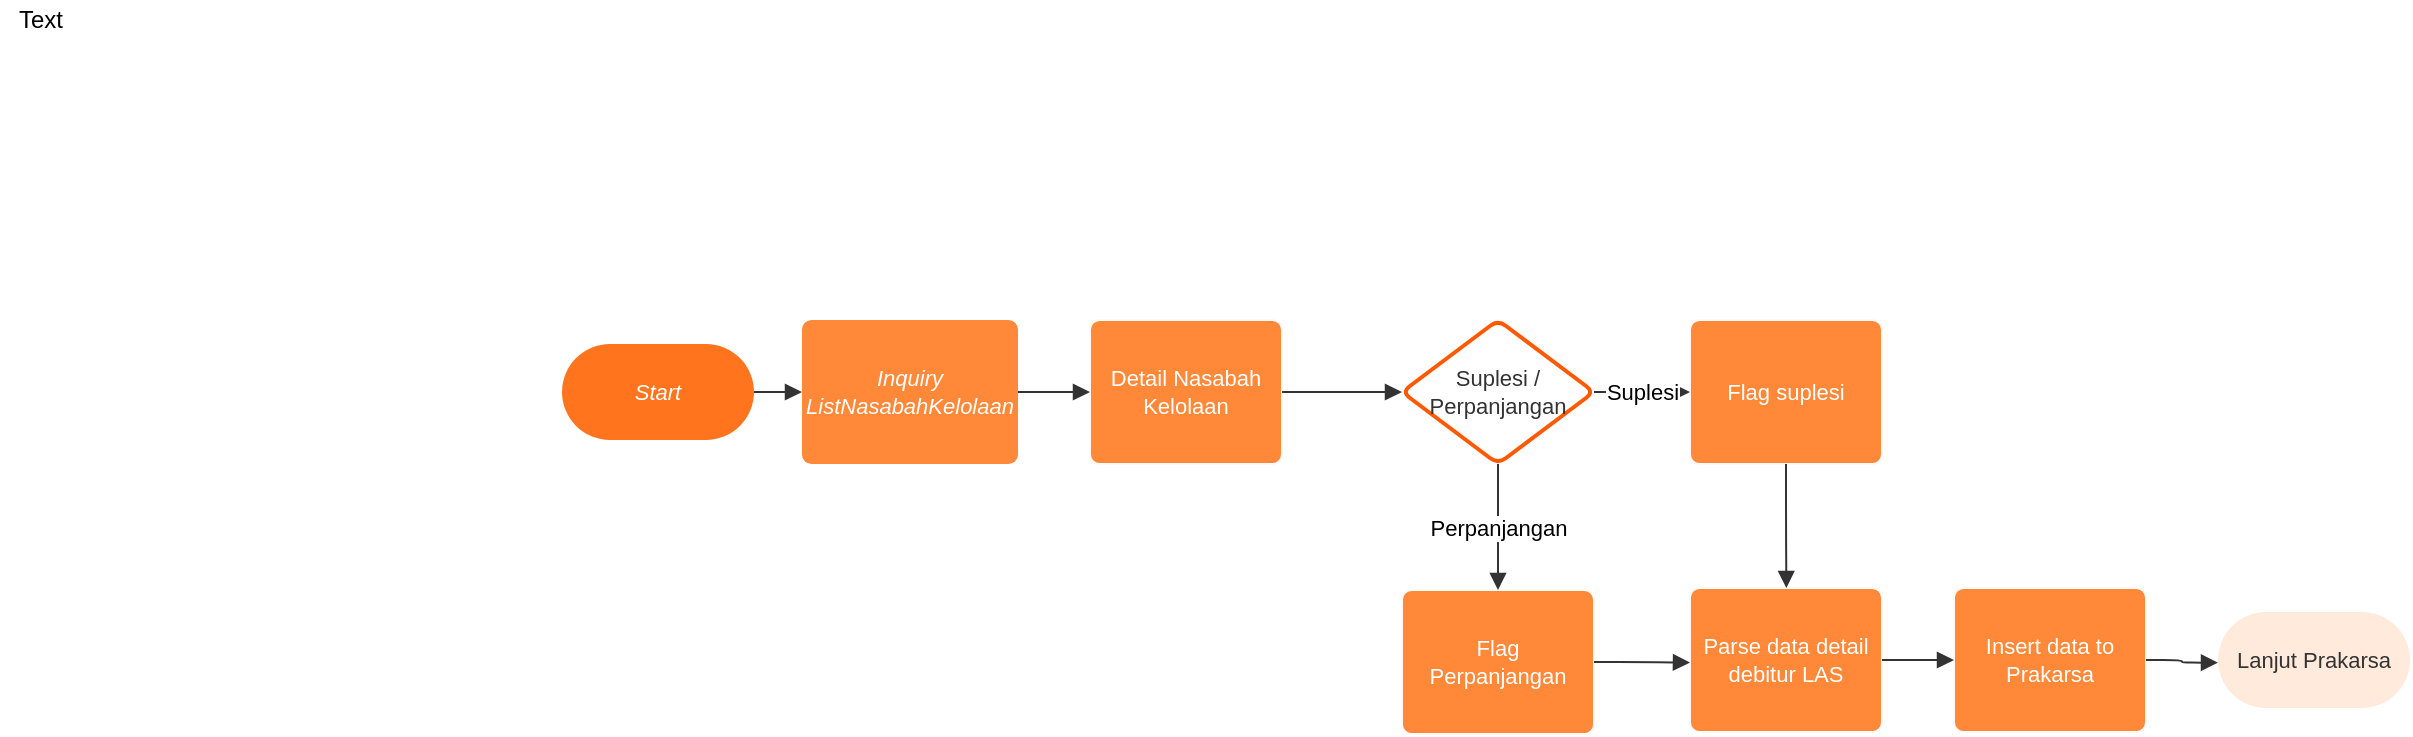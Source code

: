 <mxfile version="12.9.9" type="github" pages="3">
  <diagram id="C5RBs43oDa-KdzZeNtuy" name="list nasabah suplesi">
    <mxGraphModel dx="2520" dy="1634" grid="1" gridSize="10" guides="1" tooltips="1" connect="1" arrows="1" fold="1" page="1" pageScale="1" pageWidth="1169" pageHeight="827" math="0" shadow="0">
      <root>
        <mxCell id="WIyWlLk6GJQsqaUBKTNV-0" />
        <mxCell id="WIyWlLk6GJQsqaUBKTNV-1" parent="WIyWlLk6GJQsqaUBKTNV-0" />
        <UserObject label="Start" lucidchartObjectId="-.MDxyrSrIoQ" id="Kml6BJzpLEFcypzUddaI-0">
          <mxCell style="html=1;whiteSpace=wrap;rounded=1;arcSize=50;fontSize=11;fontColor=#ffffff;fontStyle=2;spacing=3;strokeOpacity=0;fillOpacity=100;fillColor=#ff741d;" vertex="1" parent="WIyWlLk6GJQsqaUBKTNV-1">
            <mxGeometry x="120" y="142" width="96" height="48" as="geometry" />
          </mxCell>
        </UserObject>
        <UserObject label="Suplesi / Perpanjangan" lucidchartObjectId="o~MD0qd-ruwW" id="Kml6BJzpLEFcypzUddaI-1">
          <mxCell style="html=1;whiteSpace=wrap;rhombus;fontSize=11;fontColor=#333333;spacing=3;strokeColor=#fe5900;strokeOpacity=100;rounded=1;absoluteArcSize=1;arcSize=9.6;strokeWidth=2;" vertex="1" parent="WIyWlLk6GJQsqaUBKTNV-1">
            <mxGeometry x="540" y="130" width="96" height="72" as="geometry" />
          </mxCell>
        </UserObject>
        <UserObject label="Inquiry ListNasabahKelolaan" lucidchartObjectId="728Y107ycvK." id="Kml6BJzpLEFcypzUddaI-2">
          <mxCell style="html=1;whiteSpace=wrap;;fontSize=11;fontColor=#ffffff;fontStyle=2;spacing=3;strokeOpacity=0;fillOpacity=100;rounded=1;absoluteArcSize=1;arcSize=9.6;fillColor=#ff8839;" vertex="1" parent="WIyWlLk6GJQsqaUBKTNV-1">
            <mxGeometry x="240" y="130" width="108" height="72" as="geometry" />
          </mxCell>
        </UserObject>
        <UserObject label="" lucidchartObjectId="waNDZNUiQg9J" id="Kml6BJzpLEFcypzUddaI-3">
          <mxCell style="html=1;jettySize=18;fontSize=11;strokeColor=#333333;strokeOpacity=100;rounded=1;arcSize=24;edgeStyle=orthogonalEdgeStyle;startArrow=none;;endArrow=block;endFill=1;;exitX=1;exitY=0.5;exitPerimeter=1;entryX=0;entryY=0.5;entryPerimeter=1;" edge="1" parent="WIyWlLk6GJQsqaUBKTNV-1" source="Kml6BJzpLEFcypzUddaI-0" target="Kml6BJzpLEFcypzUddaI-2">
            <mxGeometry width="100" height="100" relative="1" as="geometry" />
          </mxCell>
        </UserObject>
        <UserObject label="Lanjut Prakarsa" lucidchartObjectId="9.NDbgqxo-Ln" id="Kml6BJzpLEFcypzUddaI-4">
          <mxCell style="html=1;whiteSpace=wrap;rounded=1;arcSize=50;fontSize=11;fontColor=#333333;spacing=3;strokeOpacity=0;fillOpacity=100;fillColor=#ffeadb;" vertex="1" parent="WIyWlLk6GJQsqaUBKTNV-1">
            <mxGeometry x="948" y="276" width="96" height="48" as="geometry" />
          </mxCell>
        </UserObject>
        <UserObject label="Detail Nasabah Kelolaan" lucidchartObjectId="I5BNjjAB4rL9" id="Kml6BJzpLEFcypzUddaI-5">
          <mxCell style="html=1;whiteSpace=wrap;;fontSize=11;fontColor=#ffffff;align=center;spacing=3;strokeColor=#fafafa;strokeOpacity=100;fillOpacity=100;rounded=1;absoluteArcSize=1;arcSize=9.6;fillColor=#ff8839;" vertex="1" parent="WIyWlLk6GJQsqaUBKTNV-1">
            <mxGeometry x="384" y="130" width="96" height="72" as="geometry" />
          </mxCell>
        </UserObject>
        <UserObject label="" lucidchartObjectId="K6BNJFh3Sx9l" id="Kml6BJzpLEFcypzUddaI-6">
          <mxCell style="html=1;jettySize=18;fontSize=11;strokeColor=#333333;strokeOpacity=100;rounded=1;arcSize=24;edgeStyle=orthogonalEdgeStyle;startArrow=none;;endArrow=block;endFill=1;;exitX=1;exitY=0.5;exitPerimeter=1;entryX=-0.003;entryY=0.5;entryPerimeter=1;" edge="1" parent="WIyWlLk6GJQsqaUBKTNV-1" source="Kml6BJzpLEFcypzUddaI-2" target="Kml6BJzpLEFcypzUddaI-5">
            <mxGeometry width="100" height="100" relative="1" as="geometry" />
          </mxCell>
        </UserObject>
        <UserObject label="" lucidchartObjectId="d9BN8xjeLkoX" id="Kml6BJzpLEFcypzUddaI-7">
          <mxCell style="html=1;jettySize=18;fontSize=11;strokeColor=#333333;strokeOpacity=100;rounded=1;arcSize=24;edgeStyle=orthogonalEdgeStyle;startArrow=none;;endArrow=block;endFill=1;;exitX=1.003;exitY=0.5;exitPerimeter=1;entryX=0.012;entryY=0.5;entryPerimeter=1;" edge="1" parent="WIyWlLk6GJQsqaUBKTNV-1" source="Kml6BJzpLEFcypzUddaI-5" target="Kml6BJzpLEFcypzUddaI-1">
            <mxGeometry width="100" height="100" relative="1" as="geometry" />
          </mxCell>
        </UserObject>
        <UserObject label="Flag suplesi" lucidchartObjectId="n~BNZQEzu.df" id="Kml6BJzpLEFcypzUddaI-8">
          <mxCell style="html=1;whiteSpace=wrap;;fontSize=11;fontColor=#ffffff;align=center;spacing=3;strokeColor=#fafafa;strokeOpacity=100;fillOpacity=100;rounded=1;absoluteArcSize=1;arcSize=9.6;fillColor=#ff8839;" vertex="1" parent="WIyWlLk6GJQsqaUBKTNV-1">
            <mxGeometry x="684" y="130" width="96" height="72" as="geometry" />
          </mxCell>
        </UserObject>
        <UserObject label="Flag Perpanjangan" lucidchartObjectId="A~BNva0-Nekf" id="Kml6BJzpLEFcypzUddaI-9">
          <mxCell style="html=1;whiteSpace=wrap;;fontSize=11;fontColor=#ffffff;align=center;spacing=3;strokeColor=#fafafa;strokeOpacity=100;fillOpacity=100;rounded=1;absoluteArcSize=1;arcSize=9.6;fillColor=#ff8839;" vertex="1" parent="WIyWlLk6GJQsqaUBKTNV-1">
            <mxGeometry x="540" y="265" width="96" height="72" as="geometry" />
          </mxCell>
        </UserObject>
        <UserObject label="" lucidchartObjectId="J~BNWQ5iYY4d" id="Kml6BJzpLEFcypzUddaI-10">
          <mxCell style="html=1;jettySize=18;fontSize=11;fontColor=#333333;align=center;strokeColor=#333333;strokeOpacity=100;rounded=1;arcSize=24;edgeStyle=orthogonalEdgeStyle;startArrow=none;;endArrow=block;endFill=1;;exitX=0.5;exitY=0.992;exitPerimeter=1;entryX=0.5;entryY=-0.004;entryPerimeter=1;" edge="1" parent="WIyWlLk6GJQsqaUBKTNV-1" source="Kml6BJzpLEFcypzUddaI-1" target="Kml6BJzpLEFcypzUddaI-9">
            <mxGeometry width="100" height="100" relative="1" as="geometry" />
          </mxCell>
        </UserObject>
        <mxCell id="Kml6BJzpLEFcypzUddaI-11" value="Perpanjangan" style="text;html=1;resizable=0;labelBackgroundColor=#ffffff;align=center;verticalAlign=middle;;fontSize=11;" vertex="1" parent="Kml6BJzpLEFcypzUddaI-10">
          <mxGeometry relative="1" as="geometry" />
        </mxCell>
        <UserObject label="" lucidchartObjectId="X~BNvHaU~J4i" id="Kml6BJzpLEFcypzUddaI-12">
          <mxCell style="html=1;jettySize=18;fontSize=11;fontColor=#333333;align=center;strokeColor=#333333;strokeOpacity=100;rounded=1;arcSize=24;edgeStyle=orthogonalEdgeStyle;startArrow=none;;endArrow=block;endFill=1;;exitX=0.988;exitY=0.5;exitPerimeter=1;entryX=-0.003;entryY=0.5;entryPerimeter=1;" edge="1" parent="WIyWlLk6GJQsqaUBKTNV-1" source="Kml6BJzpLEFcypzUddaI-1" target="Kml6BJzpLEFcypzUddaI-8">
            <mxGeometry width="100" height="100" relative="1" as="geometry" />
          </mxCell>
        </UserObject>
        <mxCell id="Kml6BJzpLEFcypzUddaI-13" value="Suplesi" style="text;html=1;resizable=0;labelBackgroundColor=#ffffff;align=center;verticalAlign=middle;;fontSize=11;" vertex="1" parent="Kml6BJzpLEFcypzUddaI-12">
          <mxGeometry relative="1" as="geometry" />
        </mxCell>
        <UserObject label="Insert data to Prakarsa" lucidchartObjectId="paCNfsfPXfbk" id="Kml6BJzpLEFcypzUddaI-14">
          <mxCell style="html=1;whiteSpace=wrap;;fontSize=11;fontColor=#ffffff;align=center;spacing=3;strokeColor=#fafafa;strokeOpacity=100;fillOpacity=100;rounded=1;absoluteArcSize=1;arcSize=9.6;fillColor=#ff8839;" vertex="1" parent="WIyWlLk6GJQsqaUBKTNV-1">
            <mxGeometry x="816" y="264" width="96" height="72" as="geometry" />
          </mxCell>
        </UserObject>
        <UserObject label="" lucidchartObjectId="VaCNm5KsA2sw" id="Kml6BJzpLEFcypzUddaI-15">
          <mxCell style="html=1;jettySize=18;fontSize=11;strokeColor=#333333;strokeOpacity=100;rounded=1;arcSize=24;edgeStyle=orthogonalEdgeStyle;startArrow=none;;endArrow=block;endFill=1;;exitX=1.003;exitY=0.5;exitPerimeter=1;entryX=0.0;entryY=0.528;entryPerimeter=1;" edge="1" parent="WIyWlLk6GJQsqaUBKTNV-1" source="Kml6BJzpLEFcypzUddaI-14" target="Kml6BJzpLEFcypzUddaI-4">
            <mxGeometry width="100" height="100" relative="1" as="geometry" />
          </mxCell>
        </UserObject>
        <UserObject label="Parse data detail debitur LAS" lucidchartObjectId="biCNBoxx4ieV" id="Kml6BJzpLEFcypzUddaI-16">
          <mxCell style="html=1;whiteSpace=wrap;;fontSize=11;fontColor=#ffffff;align=center;spacing=3;strokeColor=#fafafa;strokeOpacity=100;fillOpacity=100;rounded=1;absoluteArcSize=1;arcSize=9.6;fillColor=#ff8839;" vertex="1" parent="WIyWlLk6GJQsqaUBKTNV-1">
            <mxGeometry x="684" y="264" width="96" height="72" as="geometry" />
          </mxCell>
        </UserObject>
        <UserObject label="" lucidchartObjectId="WiCNI2UP_LwO" id="Kml6BJzpLEFcypzUddaI-17">
          <mxCell style="html=1;jettySize=18;fontSize=11;strokeColor=#333333;strokeOpacity=100;rounded=1;arcSize=24;edgeStyle=orthogonalEdgeStyle;startArrow=none;;endArrow=block;endFill=1;;exitX=0.5;exitY=1.004;exitPerimeter=1;entryX=0.502;entryY=-0.004;entryPerimeter=1;" edge="1" parent="WIyWlLk6GJQsqaUBKTNV-1" source="Kml6BJzpLEFcypzUddaI-8" target="Kml6BJzpLEFcypzUddaI-16">
            <mxGeometry width="100" height="100" relative="1" as="geometry" />
          </mxCell>
        </UserObject>
        <UserObject label="" lucidchartObjectId="YiCN16gr.gbP" id="Kml6BJzpLEFcypzUddaI-18">
          <mxCell style="html=1;jettySize=18;fontSize=11;strokeColor=#333333;strokeOpacity=100;rounded=1;arcSize=24;edgeStyle=orthogonalEdgeStyle;startArrow=none;;endArrow=block;endFill=1;;exitX=1.003;exitY=0.5;exitPerimeter=1;entryX=-0.003;entryY=0.518;entryPerimeter=1;" edge="1" parent="WIyWlLk6GJQsqaUBKTNV-1" source="Kml6BJzpLEFcypzUddaI-9" target="Kml6BJzpLEFcypzUddaI-16">
            <mxGeometry width="100" height="100" relative="1" as="geometry" />
          </mxCell>
        </UserObject>
        <UserObject label="" lucidchartObjectId="8iCN7F8F_lBa" id="Kml6BJzpLEFcypzUddaI-19">
          <mxCell style="html=1;jettySize=18;fontSize=11;strokeColor=#333333;strokeOpacity=100;rounded=1;arcSize=24;edgeStyle=orthogonalEdgeStyle;startArrow=none;;endArrow=block;endFill=1;;exitX=1.003;exitY=0.5;exitPerimeter=1;entryX=-0.003;entryY=0.5;entryPerimeter=1;" edge="1" parent="WIyWlLk6GJQsqaUBKTNV-1" source="Kml6BJzpLEFcypzUddaI-16" target="Kml6BJzpLEFcypzUddaI-14">
            <mxGeometry width="100" height="100" relative="1" as="geometry" />
          </mxCell>
        </UserObject>
        <mxCell id="9hwOHc3dlDC4_Jf95FW--0" value="Text" style="text;html=1;align=center;verticalAlign=middle;resizable=0;points=[];autosize=1;" vertex="1" parent="WIyWlLk6GJQsqaUBKTNV-1">
          <mxGeometry x="-161" y="-30" width="40" height="20" as="geometry" />
        </mxCell>
      </root>
    </mxGraphModel>
  </diagram>
  <diagram id="WgGq3BwLW-3Ml6h1BtYI" name="prakarsa nasabah kelolaan">
    <mxGraphModel dx="1351" dy="807" grid="1" gridSize="10" guides="1" tooltips="1" connect="1" arrows="1" fold="1" page="1" pageScale="1" pageWidth="1169" pageHeight="827" math="0" shadow="0">
      <root>
        <mxCell id="ULYWcqEmVWcALheb5lCE-0" />
        <mxCell id="ULYWcqEmVWcALheb5lCE-1" parent="ULYWcqEmVWcALheb5lCE-0" />
        <UserObject label="Start" lucidchartObjectId="-.MDxyrSrIoQ" id="DaG00fwrGT8ks-PlAsXR-0">
          <mxCell style="html=1;whiteSpace=wrap;rounded=1;arcSize=50;fontSize=11;fontColor=#ffffff;fontStyle=2;spacing=3;strokeOpacity=0;fillOpacity=100;fillColor=#ff741d;" vertex="1" parent="ULYWcqEmVWcALheb5lCE-1">
            <mxGeometry x="129" y="112" width="96" height="48" as="geometry" />
          </mxCell>
        </UserObject>
        <UserObject label="Inquiry  ListPrakarsa" lucidchartObjectId="728Y107ycvK." id="DaG00fwrGT8ks-PlAsXR-1">
          <mxCell style="html=1;whiteSpace=wrap;;fontSize=11;fontColor=#ffffff;fontStyle=2;spacing=3;strokeOpacity=0;fillOpacity=100;rounded=1;absoluteArcSize=1;arcSize=9.6;fillColor=#ff8839;" vertex="1" parent="ULYWcqEmVWcALheb5lCE-1">
            <mxGeometry x="249" y="100" width="108" height="72" as="geometry" />
          </mxCell>
        </UserObject>
        <UserObject label="" lucidchartObjectId="waNDZNUiQg9J" id="DaG00fwrGT8ks-PlAsXR-2">
          <mxCell style="html=1;jettySize=18;fontSize=11;strokeColor=#333333;strokeOpacity=100;rounded=1;arcSize=24;edgeStyle=orthogonalEdgeStyle;startArrow=none;;endArrow=block;endFill=1;;exitX=1;exitY=0.5;exitPerimeter=1;entryX=0;entryY=0.5;entryPerimeter=1;" edge="1" parent="ULYWcqEmVWcALheb5lCE-1" source="DaG00fwrGT8ks-PlAsXR-0" target="DaG00fwrGT8ks-PlAsXR-1">
            <mxGeometry width="100" height="100" relative="1" as="geometry" />
          </mxCell>
        </UserObject>
        <UserObject label="Lanjut web" lucidchartObjectId="9.NDbgqxo-Ln" id="DaG00fwrGT8ks-PlAsXR-3">
          <mxCell style="html=1;whiteSpace=wrap;rounded=1;arcSize=50;fontSize=11;fontColor=#333333;spacing=3;strokeOpacity=0;fillOpacity=100;fillColor=#ffeadb;" vertex="1" parent="ULYWcqEmVWcALheb5lCE-1">
            <mxGeometry x="945" y="352" width="96" height="48" as="geometry" />
          </mxCell>
        </UserObject>
        <UserObject label="Survey Data Pribadi" lucidchartObjectId="I5BNjjAB4rL9" id="DaG00fwrGT8ks-PlAsXR-4">
          <mxCell style="html=1;whiteSpace=wrap;;fontSize=11;fontColor=#ffffff;align=center;spacing=3;strokeColor=#fafafa;strokeOpacity=100;fillOpacity=100;rounded=1;absoluteArcSize=1;arcSize=9.6;fillColor=#ff8839;" vertex="1" parent="ULYWcqEmVWcALheb5lCE-1">
            <mxGeometry x="489" y="112" width="192" height="47" as="geometry" />
          </mxCell>
        </UserObject>
        <UserObject label="" lucidchartObjectId="K6BNJFh3Sx9l" id="DaG00fwrGT8ks-PlAsXR-5">
          <mxCell style="html=1;jettySize=18;fontSize=11;strokeColor=#333333;strokeOpacity=100;rounded=1;arcSize=24;edgeStyle=orthogonalEdgeStyle;startArrow=none;;endArrow=block;endFill=1;;exitX=1;exitY=0.5;exitPerimeter=1;entryX=-0.002;entryY=0.5;entryPerimeter=1;" edge="1" parent="ULYWcqEmVWcALheb5lCE-1" source="DaG00fwrGT8ks-PlAsXR-1" target="DaG00fwrGT8ks-PlAsXR-4">
            <mxGeometry width="100" height="100" relative="1" as="geometry" />
          </mxCell>
        </UserObject>
        <UserObject label="Data Penjamin &amp; Pengurus" lucidchartObjectId="EkCNBuEftQw." id="DaG00fwrGT8ks-PlAsXR-6">
          <mxCell style="html=1;whiteSpace=wrap;;fontSize=11;fontColor=#ffffff;align=center;spacing=3;strokeColor=#fafafa;strokeOpacity=100;fillOpacity=100;rounded=1;absoluteArcSize=1;arcSize=9.6;fillColor=#ff8839;" vertex="1" parent="ULYWcqEmVWcALheb5lCE-1">
            <mxGeometry x="490" y="202" width="192" height="47" as="geometry" />
          </mxCell>
        </UserObject>
        <UserObject label="Prescreening" lucidchartObjectId="ZkCNDBhRN5lV" id="DaG00fwrGT8ks-PlAsXR-7">
          <mxCell style="html=1;whiteSpace=wrap;;fontSize=11;fontColor=#ffffff;align=center;spacing=3;strokeColor=#fafafa;strokeOpacity=100;fillOpacity=100;rounded=1;absoluteArcSize=1;arcSize=9.6;fillColor=#ff8839;" vertex="1" parent="ULYWcqEmVWcALheb5lCE-1">
            <mxGeometry x="492" y="316" width="192" height="47" as="geometry" />
          </mxCell>
        </UserObject>
        <UserObject label="Survey Agunan" lucidchartObjectId="~kCNF5dGwVFX" id="DaG00fwrGT8ks-PlAsXR-8">
          <mxCell style="html=1;whiteSpace=wrap;;fontSize=11;fontColor=#ffffff;align=center;spacing=3;strokeColor=#fafafa;strokeOpacity=100;fillOpacity=100;rounded=1;absoluteArcSize=1;arcSize=9.6;fillColor=#ff8839;" vertex="1" parent="ULYWcqEmVWcALheb5lCE-1">
            <mxGeometry x="490" y="574" width="192" height="43" as="geometry" />
          </mxCell>
        </UserObject>
        <UserObject label="Dokumentasi Kredit" lucidchartObjectId="nlCN4nimVxiu" id="DaG00fwrGT8ks-PlAsXR-9">
          <mxCell style="html=1;whiteSpace=wrap;;fontSize=11;fontColor=#ffffff;align=center;spacing=3;strokeColor=#fafafa;strokeOpacity=100;fillOpacity=100;rounded=1;absoluteArcSize=1;arcSize=9.6;fillColor=#ff8839;" vertex="1" parent="ULYWcqEmVWcALheb5lCE-1">
            <mxGeometry x="490" y="496" width="192" height="43" as="geometry" />
          </mxCell>
        </UserObject>
        <UserObject label="Send to Host" lucidchartObjectId="WmCNKNhjk3SY" id="DaG00fwrGT8ks-PlAsXR-10">
          <mxCell style="html=1;whiteSpace=wrap;;fontSize=11;fontColor=#ffffff;fontStyle=2;spacing=3;strokeOpacity=0;fillOpacity=100;rounded=1;absoluteArcSize=1;arcSize=9.6;fillColor=#ff8839;" vertex="1" parent="ULYWcqEmVWcALheb5lCE-1">
            <mxGeometry x="729" y="112" width="108" height="48" as="geometry" />
          </mxCell>
        </UserObject>
        <UserObject label="Send to Host" lucidchartObjectId="dnCN~_GQ0lSB" id="DaG00fwrGT8ks-PlAsXR-11">
          <mxCell style="html=1;whiteSpace=wrap;;fontSize=11;fontColor=#ffffff;fontStyle=2;spacing=3;strokeOpacity=0;fillOpacity=100;rounded=1;absoluteArcSize=1;arcSize=9.6;fillColor=#ff8839;" vertex="1" parent="ULYWcqEmVWcALheb5lCE-1">
            <mxGeometry x="731" y="205" width="108" height="42" as="geometry" />
          </mxCell>
        </UserObject>
        <UserObject label="Send to Host" lucidchartObjectId="znCNk9dMD3X2" id="DaG00fwrGT8ks-PlAsXR-12">
          <mxCell style="html=1;whiteSpace=wrap;;fontSize=11;fontColor=#ffffff;fontStyle=2;spacing=3;strokeOpacity=0;fillOpacity=100;rounded=1;absoluteArcSize=1;arcSize=9.6;fillColor=#ff8839;" vertex="1" parent="ULYWcqEmVWcALheb5lCE-1">
            <mxGeometry x="730" y="436" width="108" height="42" as="geometry" />
          </mxCell>
        </UserObject>
        <UserObject label="Send to Host" lucidchartObjectId="GnCNm_JdYGhg" id="DaG00fwrGT8ks-PlAsXR-13">
          <mxCell style="html=1;whiteSpace=wrap;;fontSize=11;fontColor=#ffffff;fontStyle=2;spacing=3;strokeOpacity=0;fillOpacity=100;rounded=1;absoluteArcSize=1;arcSize=9.6;fillColor=#ff8839;" vertex="1" parent="ULYWcqEmVWcALheb5lCE-1">
            <mxGeometry x="729" y="496" width="108" height="41" as="geometry" />
          </mxCell>
        </UserObject>
        <UserObject label="Send to Host" lucidchartObjectId="ZnCNjb3Xvpdv" id="DaG00fwrGT8ks-PlAsXR-14">
          <mxCell style="html=1;whiteSpace=wrap;;fontSize=11;fontColor=#ffffff;fontStyle=2;spacing=3;strokeOpacity=0;fillOpacity=100;rounded=1;absoluteArcSize=1;arcSize=9.6;fillColor=#ff8839;" vertex="1" parent="ULYWcqEmVWcALheb5lCE-1">
            <mxGeometry x="730" y="580" width="108" height="36" as="geometry" />
          </mxCell>
        </UserObject>
        <UserObject label="" lucidchartObjectId="8nCNrnsANdO0" id="DaG00fwrGT8ks-PlAsXR-15">
          <mxCell style="html=1;jettySize=18;fontSize=11;strokeColor=#333333;strokeOpacity=100;rounded=1;arcSize=24;edgeStyle=orthogonalEdgeStyle;startArrow=none;;endArrow=block;endFill=1;;exitX=1.002;exitY=0.5;exitPerimeter=1;entryX=0;entryY=0.5;entryPerimeter=1;" edge="1" parent="ULYWcqEmVWcALheb5lCE-1" source="DaG00fwrGT8ks-PlAsXR-4" target="DaG00fwrGT8ks-PlAsXR-10">
            <mxGeometry width="100" height="100" relative="1" as="geometry" />
          </mxCell>
        </UserObject>
        <UserObject label="" lucidchartObjectId="~nCNS~_pDPl_" id="DaG00fwrGT8ks-PlAsXR-16">
          <mxCell style="html=1;jettySize=18;fontSize=11;strokeColor=#333333;strokeOpacity=100;rounded=1;arcSize=24;edgeStyle=orthogonalEdgeStyle;startArrow=none;;endArrow=block;endFill=1;;exitX=1.002;exitY=0.5;exitPerimeter=1;entryX=0;entryY=0.5;entryPerimeter=1;" edge="1" parent="ULYWcqEmVWcALheb5lCE-1" source="DaG00fwrGT8ks-PlAsXR-6" target="DaG00fwrGT8ks-PlAsXR-11">
            <mxGeometry width="100" height="100" relative="1" as="geometry" />
          </mxCell>
        </UserObject>
        <UserObject label="" lucidchartObjectId="woCN1znTrRSy" id="DaG00fwrGT8ks-PlAsXR-17">
          <mxCell style="html=1;jettySize=18;fontSize=11;strokeColor=#333333;strokeOpacity=100;rounded=1;arcSize=24;edgeStyle=orthogonalEdgeStyle;startArrow=none;;endArrow=block;endFill=1;;exitX=1.002;exitY=0.5;exitPerimeter=1;entryX=0;entryY=0.5;entryPerimeter=1;" edge="1" parent="ULYWcqEmVWcALheb5lCE-1" source="DaG00fwrGT8ks-PlAsXR-9" target="DaG00fwrGT8ks-PlAsXR-13">
            <mxGeometry width="100" height="100" relative="1" as="geometry" />
          </mxCell>
        </UserObject>
        <UserObject label="" lucidchartObjectId="zoCN~T1~nW-2" id="DaG00fwrGT8ks-PlAsXR-18">
          <mxCell style="html=1;jettySize=18;fontSize=11;strokeColor=#333333;strokeOpacity=100;rounded=1;arcSize=24;edgeStyle=orthogonalEdgeStyle;startArrow=none;;endArrow=block;endFill=1;;exitX=1.002;exitY=0.5;exitPerimeter=1;entryX=7.895e-17;entryY=0.5;entryPerimeter=1;" edge="1" parent="ULYWcqEmVWcALheb5lCE-1" source="DaG00fwrGT8ks-PlAsXR-8" target="DaG00fwrGT8ks-PlAsXR-14">
            <mxGeometry width="100" height="100" relative="1" as="geometry" />
          </mxCell>
        </UserObject>
        <UserObject label="" lucidchartObjectId="ApCNJIGf.f6e" id="DaG00fwrGT8ks-PlAsXR-19">
          <mxCell style="html=1;jettySize=18;fontSize=11;strokeColor=#333333;strokeOpacity=100;rounded=1;arcSize=24;edgeStyle=orthogonalEdgeStyle;startArrow=none;;endArrow=block;endFill=1;;exitX=1;exitY=0.5;exitPerimeter=1;entryX=0;entryY=0.5;entryPerimeter=1;" edge="1" parent="ULYWcqEmVWcALheb5lCE-1" source="DaG00fwrGT8ks-PlAsXR-10" target="DaG00fwrGT8ks-PlAsXR-3">
            <mxGeometry width="100" height="100" relative="1" as="geometry" />
          </mxCell>
        </UserObject>
        <UserObject label="" lucidchartObjectId="GpCNc8I5qF~e" id="DaG00fwrGT8ks-PlAsXR-20">
          <mxCell style="html=1;jettySize=18;fontSize=11;strokeColor=#333333;strokeOpacity=100;rounded=1;arcSize=24;edgeStyle=orthogonalEdgeStyle;startArrow=none;;endArrow=block;endFill=1;;exitX=1;exitY=0.5;exitPerimeter=1;entryX=0;entryY=0.5;entryPerimeter=1;" edge="1" parent="ULYWcqEmVWcALheb5lCE-1" source="DaG00fwrGT8ks-PlAsXR-11" target="DaG00fwrGT8ks-PlAsXR-3">
            <mxGeometry width="100" height="100" relative="1" as="geometry" />
          </mxCell>
        </UserObject>
        <UserObject label="" lucidchartObjectId="LpCNsdhRESmo" id="DaG00fwrGT8ks-PlAsXR-21">
          <mxCell style="html=1;jettySize=18;fontSize=11;strokeColor=#333333;strokeOpacity=100;rounded=1;arcSize=24;edgeStyle=orthogonalEdgeStyle;startArrow=none;;endArrow=block;endFill=1;;exitX=1;exitY=0.5;exitPerimeter=1;entryX=0;entryY=0.5;entryPerimeter=1;" edge="1" parent="ULYWcqEmVWcALheb5lCE-1" source="DaG00fwrGT8ks-PlAsXR-12" target="DaG00fwrGT8ks-PlAsXR-3">
            <mxGeometry width="100" height="100" relative="1" as="geometry" />
          </mxCell>
        </UserObject>
        <UserObject label="" lucidchartObjectId="QpCNToSKxFQo" id="DaG00fwrGT8ks-PlAsXR-22">
          <mxCell style="html=1;jettySize=18;fontSize=11;strokeColor=#333333;strokeOpacity=100;rounded=1;arcSize=24;edgeStyle=orthogonalEdgeStyle;startArrow=none;;endArrow=block;endFill=1;;exitX=1;exitY=0.5;exitPerimeter=1;entryX=0;entryY=0.5;entryPerimeter=1;" edge="1" parent="ULYWcqEmVWcALheb5lCE-1" source="DaG00fwrGT8ks-PlAsXR-13" target="DaG00fwrGT8ks-PlAsXR-3">
            <mxGeometry width="100" height="100" relative="1" as="geometry" />
          </mxCell>
        </UserObject>
        <UserObject label="" lucidchartObjectId="UpCN1AM4Z.Dj" id="DaG00fwrGT8ks-PlAsXR-23">
          <mxCell style="html=1;jettySize=18;fontSize=11;strokeColor=#333333;strokeOpacity=100;rounded=1;arcSize=24;edgeStyle=orthogonalEdgeStyle;startArrow=none;;endArrow=block;endFill=1;;exitX=1;exitY=0.5;exitPerimeter=1;entryX=0;entryY=0.5;entryPerimeter=1;" edge="1" parent="ULYWcqEmVWcALheb5lCE-1" source="DaG00fwrGT8ks-PlAsXR-14" target="DaG00fwrGT8ks-PlAsXR-3">
            <mxGeometry width="100" height="100" relative="1" as="geometry" />
          </mxCell>
        </UserObject>
        <UserObject label="Analisis Kualitatif" lucidchartObjectId="LqCNzlZlS~XZ" id="DaG00fwrGT8ks-PlAsXR-24">
          <mxCell style="html=1;whiteSpace=wrap;;fontSize=11;fontColor=#ffffff;align=center;spacing=3;strokeColor=#fafafa;strokeOpacity=100;fillOpacity=100;rounded=1;absoluteArcSize=1;arcSize=9.6;fillColor=#ff8839;" vertex="1" parent="ULYWcqEmVWcALheb5lCE-1">
            <mxGeometry x="492" y="652" width="192" height="39" as="geometry" />
          </mxCell>
        </UserObject>
        <UserObject label="Send to Host" lucidchartObjectId="LqCNXe~S3_h9" id="DaG00fwrGT8ks-PlAsXR-25">
          <mxCell style="html=1;whiteSpace=wrap;;fontSize=11;fontColor=#ffffff;fontStyle=2;spacing=3;strokeOpacity=0;fillOpacity=100;rounded=1;absoluteArcSize=1;arcSize=9.6;fillColor=#ff8839;" vertex="1" parent="ULYWcqEmVWcALheb5lCE-1">
            <mxGeometry x="729" y="656" width="108" height="39" as="geometry" />
          </mxCell>
        </UserObject>
        <UserObject label="" lucidchartObjectId="LqCN-yZsJvgc" id="DaG00fwrGT8ks-PlAsXR-26">
          <mxCell style="html=1;jettySize=18;fontSize=11;strokeColor=#333333;strokeOpacity=100;rounded=1;arcSize=24;edgeStyle=orthogonalEdgeStyle;startArrow=none;;endArrow=block;endFill=1;;exitX=1.002;exitY=0.5;exitPerimeter=1;entryX=0;entryY=0.5;entryPerimeter=1;" edge="1" parent="ULYWcqEmVWcALheb5lCE-1" source="DaG00fwrGT8ks-PlAsXR-24" target="DaG00fwrGT8ks-PlAsXR-25">
            <mxGeometry width="100" height="100" relative="1" as="geometry" />
          </mxCell>
        </UserObject>
        <UserObject label="" lucidchartObjectId="LqCNcNGWZRyq" id="DaG00fwrGT8ks-PlAsXR-27">
          <mxCell style="html=1;jettySize=18;fontSize=11;strokeColor=#333333;strokeOpacity=100;rounded=1;arcSize=24;edgeStyle=orthogonalEdgeStyle;startArrow=none;;endArrow=block;endFill=1;;exitX=1;exitY=0.5;exitPerimeter=1;entryX=0;entryY=0.5;entryPerimeter=1;" edge="1" parent="ULYWcqEmVWcALheb5lCE-1" source="DaG00fwrGT8ks-PlAsXR-25" target="DaG00fwrGT8ks-PlAsXR-3">
            <mxGeometry width="100" height="100" relative="1" as="geometry" />
          </mxCell>
        </UserObject>
        <UserObject label="Analisis 5c" lucidchartObjectId="6tCNlBazKBTl" id="DaG00fwrGT8ks-PlAsXR-28">
          <mxCell style="html=1;whiteSpace=wrap;;fontSize=11;fontColor=#ffffff;align=center;spacing=3;strokeColor=#fafafa;strokeOpacity=100;fillOpacity=100;rounded=1;absoluteArcSize=1;arcSize=9.6;fillColor=#ff8839;" vertex="1" parent="ULYWcqEmVWcALheb5lCE-1">
            <mxGeometry x="492" y="721" width="192" height="39" as="geometry" />
          </mxCell>
        </UserObject>
        <UserObject label="Send to Host" lucidchartObjectId="6tCNN7NUxdF4" id="DaG00fwrGT8ks-PlAsXR-29">
          <mxCell style="html=1;whiteSpace=wrap;;fontSize=11;fontColor=#ffffff;fontStyle=2;spacing=3;strokeOpacity=0;fillOpacity=100;rounded=1;absoluteArcSize=1;arcSize=9.6;fillColor=#ff8839;" vertex="1" parent="ULYWcqEmVWcALheb5lCE-1">
            <mxGeometry x="731" y="733" width="108" height="39" as="geometry" />
          </mxCell>
        </UserObject>
        <UserObject label="" lucidchartObjectId="6tCNG1gkQIgi" id="DaG00fwrGT8ks-PlAsXR-30">
          <mxCell style="html=1;jettySize=18;fontSize=11;strokeColor=#333333;strokeOpacity=100;rounded=1;arcSize=24;edgeStyle=orthogonalEdgeStyle;startArrow=none;;endArrow=block;endFill=1;;exitX=1.002;exitY=0.5;exitPerimeter=1;entryX=0;entryY=0.5;entryPerimeter=1;" edge="1" parent="ULYWcqEmVWcALheb5lCE-1" source="DaG00fwrGT8ks-PlAsXR-28" target="DaG00fwrGT8ks-PlAsXR-29">
            <mxGeometry width="100" height="100" relative="1" as="geometry" />
          </mxCell>
        </UserObject>
        <UserObject label="" lucidchartObjectId="6tCNb_pFeg.J" id="DaG00fwrGT8ks-PlAsXR-31">
          <mxCell style="html=1;jettySize=18;fontSize=11;strokeColor=#333333;strokeOpacity=100;rounded=1;arcSize=24;edgeStyle=orthogonalEdgeStyle;startArrow=none;;endArrow=block;endFill=1;;exitX=1;exitY=0.5;exitPerimeter=1;entryX=0;entryY=0.5;entryPerimeter=1;" edge="1" parent="ULYWcqEmVWcALheb5lCE-1" source="DaG00fwrGT8ks-PlAsXR-29" target="DaG00fwrGT8ks-PlAsXR-3">
            <mxGeometry width="100" height="100" relative="1" as="geometry" />
          </mxCell>
        </UserObject>
        <UserObject label="Has Send Data Pribadi" lucidchartObjectId="KzCNhd9TUxeg" id="DaG00fwrGT8ks-PlAsXR-32">
          <mxCell style="html=1;whiteSpace=wrap;rhombus;fontSize=11;fontColor=#333333;align=center;spacing=3;strokeColor=#333333;strokeOpacity=100;fillOpacity=100;rounded=1;absoluteArcSize=1;arcSize=9.6;fillColor=#ffffff;" vertex="1" parent="ULYWcqEmVWcALheb5lCE-1">
            <mxGeometry x="357" y="160" width="96" height="72" as="geometry" />
          </mxCell>
        </UserObject>
        <UserObject label="" lucidchartObjectId="NzCNCjWPSEVQ" id="DaG00fwrGT8ks-PlAsXR-33">
          <mxCell style="html=1;jettySize=18;fontSize=11;strokeColor=#333333;strokeOpacity=100;rounded=1;arcSize=24;edgeStyle=orthogonalEdgeStyle;startArrow=none;;endArrow=block;endFill=1;;exitX=1;exitY=0.5;exitPerimeter=1;" edge="1" parent="ULYWcqEmVWcALheb5lCE-1" source="DaG00fwrGT8ks-PlAsXR-1">
            <mxGeometry width="100" height="100" relative="1" as="geometry">
              <mxPoint x="405" y="164" as="targetPoint" />
            </mxGeometry>
          </mxCell>
        </UserObject>
        <UserObject label="" lucidchartObjectId="fACNmkLu7cuz" id="DaG00fwrGT8ks-PlAsXR-34">
          <mxCell style="html=1;jettySize=18;fontSize=11;fontColor=#333333;align=center;strokeColor=#333333;strokeOpacity=100;rounded=1;arcSize=24;edgeStyle=orthogonalEdgeStyle;startArrow=none;;endArrow=block;endFill=1;;exitX=0.979;exitY=0.5;exitPerimeter=1;entryX=0.5;entryY=1.006;entryPerimeter=1;" edge="1" parent="ULYWcqEmVWcALheb5lCE-1" source="DaG00fwrGT8ks-PlAsXR-32" target="DaG00fwrGT8ks-PlAsXR-4">
            <mxGeometry width="100" height="100" relative="1" as="geometry" />
          </mxCell>
        </UserObject>
        <mxCell id="DaG00fwrGT8ks-PlAsXR-35" value="No" style="text;html=1;resizable=0;labelBackgroundColor=#ffffff;align=center;verticalAlign=middle;;fontSize=11;" vertex="1" parent="DaG00fwrGT8ks-PlAsXR-34">
          <mxGeometry relative="1" as="geometry" />
        </mxCell>
        <UserObject label="Inquiry Host" lucidchartObjectId="kECNa0C.uogG" id="DaG00fwrGT8ks-PlAsXR-36">
          <mxCell style="html=1;whiteSpace=wrap;;fontSize=11;fontColor=#ffffff;fontStyle=2;spacing=3;strokeOpacity=0;fillOpacity=100;rounded=1;absoluteArcSize=1;arcSize=9.6;fillColor=#ff8839;" vertex="1" parent="ULYWcqEmVWcALheb5lCE-1">
            <mxGeometry x="729" y="260" width="108" height="42" as="geometry" />
          </mxCell>
        </UserObject>
        <UserObject label="" lucidchartObjectId="vECN3tWTLZ8Z" id="DaG00fwrGT8ks-PlAsXR-37">
          <mxCell style="html=1;jettySize=18;fontSize=11;strokeColor=#333333;strokeOpacity=100;rounded=1;arcSize=24;edgeStyle=orthogonalEdgeStyle;startArrow=none;;endArrow=block;endFill=1;;exitX=1.002;exitY=0.5;exitPerimeter=1;entryX=0;entryY=0.5;entryPerimeter=1;" edge="1" parent="ULYWcqEmVWcALheb5lCE-1" source="DaG00fwrGT8ks-PlAsXR-7" target="DaG00fwrGT8ks-PlAsXR-36">
            <mxGeometry width="100" height="100" relative="1" as="geometry" />
          </mxCell>
        </UserObject>
        <UserObject label="valid" lucidchartObjectId="aFCNDeyto0JU" id="DaG00fwrGT8ks-PlAsXR-38">
          <mxCell style="html=1;whiteSpace=wrap;rhombus;fontSize=11;fontColor=#333333;align=center;spacing=3;strokeColor=#333333;strokeOpacity=100;fillOpacity=100;rounded=1;absoluteArcSize=1;arcSize=9.6;fillColor=#ffffff;" vertex="1" parent="ULYWcqEmVWcALheb5lCE-1">
            <mxGeometry x="736" y="328" width="96" height="72" as="geometry" />
          </mxCell>
        </UserObject>
        <UserObject label="" lucidchartObjectId="LFCNCx0jJ14c" id="DaG00fwrGT8ks-PlAsXR-39">
          <mxCell style="html=1;jettySize=18;fontSize=11;strokeColor=#333333;strokeOpacity=100;rounded=1;arcSize=24;edgeStyle=orthogonalEdgeStyle;startArrow=none;;endArrow=block;endFill=1;;exitX=0.5;exitY=1;exitPerimeter=1;" edge="1" parent="ULYWcqEmVWcALheb5lCE-1" source="DaG00fwrGT8ks-PlAsXR-36">
            <mxGeometry width="100" height="100" relative="1" as="geometry">
              <mxPoint x="784" y="334" as="targetPoint" />
            </mxGeometry>
          </mxCell>
        </UserObject>
        <UserObject label="" lucidchartObjectId="OFCN7IwtYL.s" id="DaG00fwrGT8ks-PlAsXR-40">
          <mxCell style="html=1;jettySize=18;fontSize=11;fontColor=#333333;align=center;strokeColor=#333333;strokeOpacity=100;rounded=1;arcSize=24;edgeStyle=orthogonalEdgeStyle;startArrow=none;;endArrow=block;endFill=1;;exitX=0.5;exitY=0.98;exitPerimeter=1;entryX=0.5;entryY=0;entryPerimeter=1;" edge="1" parent="ULYWcqEmVWcALheb5lCE-1" source="DaG00fwrGT8ks-PlAsXR-38" target="DaG00fwrGT8ks-PlAsXR-12">
            <mxGeometry width="100" height="100" relative="1" as="geometry" />
          </mxCell>
        </UserObject>
        <mxCell id="DaG00fwrGT8ks-PlAsXR-41" value="Yes" style="text;html=1;resizable=0;labelBackgroundColor=#ffffff;align=center;verticalAlign=middle;;fontSize=11;" vertex="1" parent="DaG00fwrGT8ks-PlAsXR-40">
          <mxGeometry relative="1" as="geometry" />
        </mxCell>
        <UserObject label="" lucidchartObjectId="iJCNhy15vIEz" id="DaG00fwrGT8ks-PlAsXR-42">
          <mxCell style="html=1;jettySize=18;fontSize=11;fontColor=#333333;align=center;strokeColor=#333333;strokeOpacity=100;rounded=1;arcSize=24;edgeStyle=orthogonalEdgeStyle;startArrow=none;;endArrow=block;endFill=1;;exitX=0.5;exitY=0.98;exitPerimeter=1;entryX=-0.002;entryY=0.597;entryPerimeter=1;" edge="1" parent="ULYWcqEmVWcALheb5lCE-1" source="DaG00fwrGT8ks-PlAsXR-32" target="DaG00fwrGT8ks-PlAsXR-6">
            <mxGeometry width="100" height="100" relative="1" as="geometry" />
          </mxCell>
        </UserObject>
        <mxCell id="DaG00fwrGT8ks-PlAsXR-43" value="Yes" style="text;html=1;resizable=0;labelBackgroundColor=#ffffff;align=center;verticalAlign=middle;;fontSize=11;" vertex="1" parent="DaG00fwrGT8ks-PlAsXR-42">
          <mxGeometry relative="1" as="geometry" />
        </mxCell>
        <UserObject label="" lucidchartObjectId="DJCN81cee~b-" id="DaG00fwrGT8ks-PlAsXR-44">
          <mxCell style="html=1;jettySize=18;fontSize=11;fontColor=#333333;align=center;strokeColor=#333333;strokeOpacity=100;rounded=1;arcSize=24;edgeStyle=orthogonalEdgeStyle;startArrow=none;;endArrow=block;endFill=1;;exitX=0.5;exitY=0.98;exitPerimeter=1;entryX=-0.002;entryY=0.5;entryPerimeter=1;" edge="1" parent="ULYWcqEmVWcALheb5lCE-1" source="DaG00fwrGT8ks-PlAsXR-32" target="DaG00fwrGT8ks-PlAsXR-7">
            <mxGeometry width="100" height="100" relative="1" as="geometry" />
          </mxCell>
        </UserObject>
        <mxCell id="DaG00fwrGT8ks-PlAsXR-45" value="Yes" style="text;html=1;resizable=0;labelBackgroundColor=#ffffff;align=center;verticalAlign=middle;;fontSize=11;" vertex="1" parent="DaG00fwrGT8ks-PlAsXR-44">
          <mxGeometry relative="1" as="geometry" />
        </mxCell>
        <UserObject label="" lucidchartObjectId="LJCNOf3p7VNN" id="DaG00fwrGT8ks-PlAsXR-46">
          <mxCell style="html=1;jettySize=18;fontSize=11;fontColor=#333333;align=center;strokeColor=#333333;strokeOpacity=100;rounded=1;arcSize=24;edgeStyle=orthogonalEdgeStyle;startArrow=none;;endArrow=block;endFill=1;;exitX=0.5;exitY=0.98;exitPerimeter=1;entryX=-0.002;entryY=0.5;entryPerimeter=1;" edge="1" parent="ULYWcqEmVWcALheb5lCE-1" source="DaG00fwrGT8ks-PlAsXR-32" target="DaG00fwrGT8ks-PlAsXR-9">
            <mxGeometry width="100" height="100" relative="1" as="geometry" />
          </mxCell>
        </UserObject>
        <mxCell id="DaG00fwrGT8ks-PlAsXR-47" value="Yes" style="text;html=1;resizable=0;labelBackgroundColor=#ffffff;align=center;verticalAlign=middle;;fontSize=11;" vertex="1" parent="DaG00fwrGT8ks-PlAsXR-46">
          <mxGeometry relative="1" as="geometry" />
        </mxCell>
        <UserObject label="" lucidchartObjectId="TJCNYlJU6r60" id="DaG00fwrGT8ks-PlAsXR-48">
          <mxCell style="html=1;jettySize=18;fontSize=11;fontColor=#333333;align=center;strokeColor=#333333;strokeOpacity=100;rounded=1;arcSize=24;edgeStyle=orthogonalEdgeStyle;startArrow=none;;endArrow=block;endFill=1;;exitX=0.5;exitY=0.98;exitPerimeter=1;entryX=-0.002;entryY=0.5;entryPerimeter=1;" edge="1" parent="ULYWcqEmVWcALheb5lCE-1" source="DaG00fwrGT8ks-PlAsXR-32" target="DaG00fwrGT8ks-PlAsXR-8">
            <mxGeometry width="100" height="100" relative="1" as="geometry" />
          </mxCell>
        </UserObject>
        <mxCell id="DaG00fwrGT8ks-PlAsXR-49" value="Yes" style="text;html=1;resizable=0;labelBackgroundColor=#ffffff;align=center;verticalAlign=middle;;fontSize=11;" vertex="1" parent="DaG00fwrGT8ks-PlAsXR-48">
          <mxGeometry relative="1" as="geometry" />
        </mxCell>
        <UserObject label="" lucidchartObjectId="ZJCNN~ki0N1P" id="DaG00fwrGT8ks-PlAsXR-50">
          <mxCell style="html=1;jettySize=18;fontSize=11;fontColor=#333333;align=center;strokeColor=#333333;strokeOpacity=100;rounded=1;arcSize=24;edgeStyle=orthogonalEdgeStyle;startArrow=none;;endArrow=block;endFill=1;;exitX=0.5;exitY=0.98;exitPerimeter=1;entryX=-0.002;entryY=0.5;entryPerimeter=1;" edge="1" parent="ULYWcqEmVWcALheb5lCE-1" source="DaG00fwrGT8ks-PlAsXR-32" target="DaG00fwrGT8ks-PlAsXR-24">
            <mxGeometry width="100" height="100" relative="1" as="geometry" />
          </mxCell>
        </UserObject>
        <mxCell id="DaG00fwrGT8ks-PlAsXR-51" value="Yes" style="text;html=1;resizable=0;labelBackgroundColor=#ffffff;align=center;verticalAlign=middle;;fontSize=11;" vertex="1" parent="DaG00fwrGT8ks-PlAsXR-50">
          <mxGeometry relative="1" as="geometry" />
        </mxCell>
        <UserObject label="" lucidchartObjectId="8JCN3ySV1m_i" id="DaG00fwrGT8ks-PlAsXR-52">
          <mxCell style="html=1;jettySize=18;fontSize=11;fontColor=#333333;align=center;strokeColor=#333333;strokeOpacity=100;rounded=1;arcSize=24;edgeStyle=orthogonalEdgeStyle;startArrow=none;;endArrow=block;endFill=1;;exitX=0.5;exitY=0.98;exitPerimeter=1;entryX=-0.002;entryY=0.5;entryPerimeter=1;" edge="1" parent="ULYWcqEmVWcALheb5lCE-1" source="DaG00fwrGT8ks-PlAsXR-32" target="DaG00fwrGT8ks-PlAsXR-28">
            <mxGeometry width="100" height="100" relative="1" as="geometry" />
          </mxCell>
        </UserObject>
        <mxCell id="DaG00fwrGT8ks-PlAsXR-53" value="Yes" style="text;html=1;resizable=0;labelBackgroundColor=#ffffff;align=center;verticalAlign=middle;;fontSize=11;" vertex="1" parent="DaG00fwrGT8ks-PlAsXR-52">
          <mxGeometry relative="1" as="geometry" />
        </mxCell>
        <UserObject label="Prakarsa di Tolak" lucidchartObjectId="aKCNkxdvHQ4X" id="DaG00fwrGT8ks-PlAsXR-54">
          <mxCell style="html=1;whiteSpace=wrap;rounded=1;arcSize=50;fontSize=11;fontColor=#ffffff;spacing=3;strokeOpacity=0;fillOpacity=100;fillColor=#c92d39;" vertex="1" parent="ULYWcqEmVWcALheb5lCE-1">
            <mxGeometry x="537" y="388" width="96" height="48" as="geometry" />
          </mxCell>
        </UserObject>
        <UserObject label="" lucidchartObjectId="GKCNhFVVHVoM" id="DaG00fwrGT8ks-PlAsXR-55">
          <mxCell style="html=1;jettySize=18;fontSize=11;fontColor=#333333;align=center;strokeColor=#333333;strokeOpacity=100;rounded=1;arcSize=24;edgeStyle=orthogonalEdgeStyle;startArrow=none;;endArrow=block;endFill=1;;exitX=0.021;exitY=0.5;exitPerimeter=1;entryX=1;entryY=0.5;entryPerimeter=1;" edge="1" parent="ULYWcqEmVWcALheb5lCE-1" source="DaG00fwrGT8ks-PlAsXR-38" target="DaG00fwrGT8ks-PlAsXR-54">
            <mxGeometry width="100" height="100" relative="1" as="geometry" />
          </mxCell>
        </UserObject>
        <mxCell id="DaG00fwrGT8ks-PlAsXR-56" value="No" style="text;html=1;resizable=0;labelBackgroundColor=#ffffff;align=center;verticalAlign=middle;;fontSize=11;" vertex="1" parent="DaG00fwrGT8ks-PlAsXR-55">
          <mxGeometry relative="1" as="geometry" />
        </mxCell>
      </root>
    </mxGraphModel>
  </diagram>
  <diagram id="ahE9oGUXVzbGm7tyXei3" name="prakarsa suplesi perpanjangan web">
    <mxGraphModel dx="1113" dy="665" grid="1" gridSize="10" guides="1" tooltips="1" connect="1" arrows="1" fold="1" page="1" pageScale="1" pageWidth="1169" pageHeight="827" math="0" shadow="0">
      <root>
        <mxCell id="ehPBJPnmvCc23EJx21_p-0" />
        <mxCell id="ehPBJPnmvCc23EJx21_p-1" parent="ehPBJPnmvCc23EJx21_p-0" />
        <UserObject label="Start" lucidchartObjectId="-.MDxyrSrIoQ" id="ehPBJPnmvCc23EJx21_p-144">
          <mxCell style="html=1;whiteSpace=wrap;rounded=1;arcSize=50;fontSize=11;fontColor=#ffffff;fontStyle=2;spacing=3;strokeOpacity=0;fillOpacity=100;fillColor=#ff741d;" vertex="1" parent="ehPBJPnmvCc23EJx21_p-1">
            <mxGeometry x="156" y="72" width="96" height="48" as="geometry" />
          </mxCell>
        </UserObject>
        <UserObject label="Laporan  Laba Rugi" lucidchartObjectId="028YqD6ngW_Q" id="ehPBJPnmvCc23EJx21_p-145">
          <mxCell style="html=1;whiteSpace=wrap;shape=manualInput;size=15;fontSize=11;fontColor=#ffffff;fontStyle=2;spacing=3;strokeOpacity=0;fillOpacity=100;rounded=1;absoluteArcSize=1;arcSize=9.6;fillColor=#ff8839;" vertex="1" parent="ehPBJPnmvCc23EJx21_p-1">
            <mxGeometry x="276" y="60" width="96" height="72" as="geometry" />
          </mxCell>
        </UserObject>
        <UserObject label="Cut Off" lucidchartObjectId="o~MD0qd-ruwW" id="ehPBJPnmvCc23EJx21_p-146">
          <mxCell style="html=1;whiteSpace=wrap;rhombus;fontSize=11;fontColor=#333333;spacing=3;strokeColor=#fe5900;strokeOpacity=100;rounded=1;absoluteArcSize=1;arcSize=9.6;strokeWidth=2;" vertex="1" parent="ehPBJPnmvCc23EJx21_p-1">
            <mxGeometry x="762" y="481" width="96" height="72" as="geometry" />
          </mxCell>
        </UserObject>
        <UserObject label="Review ADK" lucidchartObjectId="9.NDbgqxo-Ln" id="ehPBJPnmvCc23EJx21_p-147">
          <mxCell style="html=1;whiteSpace=wrap;rounded=1;arcSize=50;fontSize=11;fontColor=#333333;spacing=3;strokeOpacity=0;fillOpacity=100;fillColor=#ffeadb;" vertex="1" parent="ehPBJPnmvCc23EJx21_p-1">
            <mxGeometry x="156" y="394" width="96" height="48" as="geometry" />
          </mxCell>
        </UserObject>
        <UserObject label="Review Neraca" lucidchartObjectId="8nSN3kc1~wu5" id="ehPBJPnmvCc23EJx21_p-148">
          <mxCell style="html=1;whiteSpace=wrap;;fontSize=11;fontColor=#ffffff;fontStyle=2;spacing=3;strokeOpacity=0;fillOpacity=100;rounded=1;absoluteArcSize=1;arcSize=9.6;fillColor=#ff8839;" vertex="1" parent="ehPBJPnmvCc23EJx21_p-1">
            <mxGeometry x="647" y="60" width="96" height="72" as="geometry" />
          </mxCell>
        </UserObject>
        <UserObject label="Aktiva" lucidchartObjectId="UuSNz68toM3L" id="ehPBJPnmvCc23EJx21_p-149">
          <mxCell style="html=1;whiteSpace=wrap;shape=manualInput;size=15;fontSize=11;fontColor=#ffffff;fontStyle=2;spacing=3;strokeOpacity=0;fillOpacity=100;rounded=1;absoluteArcSize=1;arcSize=9.6;fillColor=#ff8839;" vertex="1" parent="ehPBJPnmvCc23EJx21_p-1">
            <mxGeometry x="400" y="60" width="96" height="72" as="geometry" />
          </mxCell>
        </UserObject>
        <UserObject label="Pasiva" lucidchartObjectId="hvSNB7FTVAwn" id="ehPBJPnmvCc23EJx21_p-150">
          <mxCell style="html=1;whiteSpace=wrap;shape=manualInput;size=15;fontSize=11;fontColor=#ffffff;fontStyle=2;spacing=3;strokeOpacity=0;fillOpacity=100;rounded=1;absoluteArcSize=1;arcSize=9.6;fillColor=#ff8839;" vertex="1" parent="ehPBJPnmvCc23EJx21_p-1">
            <mxGeometry x="524" y="60" width="96" height="72" as="geometry" />
          </mxCell>
        </UserObject>
        <UserObject label="Ratio Keuangan" lucidchartObjectId="zvSNouWCX6Lx" id="ehPBJPnmvCc23EJx21_p-151">
          <mxCell style="html=1;whiteSpace=wrap;shape=manualInput;size=15;fontSize=11;fontColor=#ffffff;fontStyle=2;spacing=3;strokeOpacity=0;fillOpacity=100;rounded=1;absoluteArcSize=1;arcSize=9.6;fillColor=#ff8839;" vertex="1" parent="ehPBJPnmvCc23EJx21_p-1">
            <mxGeometry x="771" y="60" width="96" height="72" as="geometry" />
          </mxCell>
        </UserObject>
        <UserObject label="Asumsi" lucidchartObjectId="jwSNa9vUSZVY" id="ehPBJPnmvCc23EJx21_p-152">
          <mxCell style="html=1;whiteSpace=wrap;shape=manualInput;size=15;fontSize=11;fontColor=#ffffff;fontStyle=2;spacing=3;strokeOpacity=0;fillOpacity=100;rounded=1;absoluteArcSize=1;arcSize=9.6;fillColor=#ff8839;" vertex="1" parent="ehPBJPnmvCc23EJx21_p-1">
            <mxGeometry x="768" y="192" width="96" height="72" as="geometry" />
          </mxCell>
        </UserObject>
        <UserObject label="Kebutuhan Kredit" lucidchartObjectId="xwSNr_G~urwo" id="ehPBJPnmvCc23EJx21_p-153">
          <mxCell style="html=1;whiteSpace=wrap;shape=manualInput;size=15;fontSize=11;fontColor=#ffffff;fontStyle=2;spacing=3;strokeOpacity=0;fillOpacity=100;rounded=1;absoluteArcSize=1;arcSize=9.6;fillColor=#ff8839;" vertex="1" parent="ehPBJPnmvCc23EJx21_p-1">
            <mxGeometry x="498" y="192" width="96" height="72" as="geometry" />
          </mxCell>
        </UserObject>
        <UserObject label="Rekomendasi Kredit" lucidchartObjectId="KwSNVEk5fMHG" id="ehPBJPnmvCc23EJx21_p-154">
          <mxCell style="html=1;whiteSpace=wrap;shape=manualInput;size=15;fontSize=11;fontColor=#ffffff;fontStyle=2;spacing=3;strokeOpacity=0;fillOpacity=100;rounded=1;absoluteArcSize=1;arcSize=9.6;fillColor=#ff8839;" vertex="1" parent="ehPBJPnmvCc23EJx21_p-1">
            <mxGeometry x="348" y="192" width="96" height="72" as="geometry" />
          </mxCell>
        </UserObject>
        <UserObject label="Syarat MAK" lucidchartObjectId="0wSNlFjYUKQQ" id="ehPBJPnmvCc23EJx21_p-155">
          <mxCell style="html=1;whiteSpace=wrap;shape=manualInput;size=15;fontSize=11;fontColor=#ffffff;fontStyle=2;spacing=3;strokeOpacity=0;fillOpacity=100;rounded=1;absoluteArcSize=1;arcSize=9.6;fillColor=#ff8839;" vertex="1" parent="ehPBJPnmvCc23EJx21_p-1">
            <mxGeometry x="276" y="585" width="96" height="72" as="geometry" />
          </mxCell>
        </UserObject>
        <UserObject label="Pola Angsuran" lucidchartObjectId="lxSNO2iH.PgF" id="ehPBJPnmvCc23EJx21_p-156">
          <mxCell style="html=1;whiteSpace=wrap;shape=manualInput;size=15;fontSize=11;fontColor=#ffffff;fontStyle=2;spacing=3;strokeOpacity=0;fillOpacity=100;rounded=1;absoluteArcSize=1;arcSize=9.6;fillColor=#ff8839;" vertex="1" parent="ehPBJPnmvCc23EJx21_p-1">
            <mxGeometry x="276" y="481" width="96" height="72" as="geometry" />
          </mxCell>
        </UserObject>
        <UserObject label="Mapping Agunan - Fasilitas" lucidchartObjectId="tzSN3z.Aq18y" id="ehPBJPnmvCc23EJx21_p-157">
          <mxCell style="html=1;whiteSpace=wrap;;fontSize=11;fontColor=#ffffff;fontStyle=2;spacing=3;strokeOpacity=0;fillOpacity=100;rounded=1;absoluteArcSize=1;arcSize=9.6;fillColor=#ff8839;" vertex="1" parent="ehPBJPnmvCc23EJx21_p-1">
            <mxGeometry x="396" y="588" width="96" height="72" as="geometry" />
          </mxCell>
        </UserObject>
        <UserObject label="Kirim Prakarsa ke ADK" lucidchartObjectId="6zSNxhc55ce0" id="ehPBJPnmvCc23EJx21_p-158">
          <mxCell style="html=1;whiteSpace=wrap;;fontSize=11;fontColor=#ffffff;fontStyle=2;spacing=3;strokeOpacity=0;fillOpacity=100;rounded=1;absoluteArcSize=1;arcSize=9.6;fillColor=#ff8839;" vertex="1" parent="ehPBJPnmvCc23EJx21_p-1">
            <mxGeometry x="276" y="382" width="96" height="72" as="geometry" />
          </mxCell>
        </UserObject>
        <UserObject label="Inquiry CRR" lucidchartObjectId="nASN~3GkqdPN" id="ehPBJPnmvCc23EJx21_p-159">
          <mxCell style="html=1;whiteSpace=wrap;;fontSize=11;fontColor=#ffffff;fontStyle=2;spacing=3;strokeOpacity=0;fillOpacity=100;rounded=1;absoluteArcSize=1;arcSize=9.6;fillColor=#ff8839;" vertex="1" parent="ehPBJPnmvCc23EJx21_p-1">
            <mxGeometry x="648" y="320" width="96" height="72" as="geometry" />
          </mxCell>
        </UserObject>
        <UserObject label="Flag Override" lucidchartObjectId="5DSN5Y5~7_Jb" id="ehPBJPnmvCc23EJx21_p-160">
          <mxCell style="html=1;whiteSpace=wrap;;fontSize=11;fontColor=#ffffff;fontStyle=2;spacing=3;strokeOpacity=0;fillOpacity=100;rounded=1;absoluteArcSize=1;arcSize=9.6;fillColor=#ff8839;" vertex="1" parent="ehPBJPnmvCc23EJx21_p-1">
            <mxGeometry x="762" y="585" width="96" height="72" as="geometry" />
          </mxCell>
        </UserObject>
        <UserObject label="" lucidchartObjectId="SESN-GGjpaq5" id="ehPBJPnmvCc23EJx21_p-161">
          <mxCell style="html=1;jettySize=18;fontSize=11;strokeColor=#333333;strokeOpacity=100;rounded=1;arcSize=24;edgeStyle=orthogonalEdgeStyle;startArrow=none;;endArrow=block;endFill=1;;exitX=1;exitY=0.5;exitPerimeter=1;entryX=0;entryY=0.5;entryPerimeter=1;" edge="1" parent="ehPBJPnmvCc23EJx21_p-1" source="ehPBJPnmvCc23EJx21_p-144" target="ehPBJPnmvCc23EJx21_p-145">
            <mxGeometry width="100" height="100" relative="1" as="geometry" />
          </mxCell>
        </UserObject>
        <UserObject label="" lucidchartObjectId="YESNHq9KxrgH" id="ehPBJPnmvCc23EJx21_p-162">
          <mxCell style="html=1;jettySize=18;fontSize=11;strokeColor=#333333;strokeOpacity=100;rounded=1;arcSize=24;edgeStyle=orthogonalEdgeStyle;startArrow=none;;endArrow=block;endFill=1;;exitX=1;exitY=0.5;exitPerimeter=1;entryX=0;entryY=0.5;entryPerimeter=1;" edge="1" parent="ehPBJPnmvCc23EJx21_p-1" source="ehPBJPnmvCc23EJx21_p-145" target="ehPBJPnmvCc23EJx21_p-149">
            <mxGeometry width="100" height="100" relative="1" as="geometry" />
          </mxCell>
        </UserObject>
        <UserObject label="" lucidchartObjectId="4ESNDCx0h1uA" id="ehPBJPnmvCc23EJx21_p-163">
          <mxCell style="html=1;jettySize=18;fontSize=11;strokeColor=#333333;strokeOpacity=100;rounded=1;arcSize=24;edgeStyle=orthogonalEdgeStyle;startArrow=none;;endArrow=block;endFill=1;;exitX=1;exitY=0.5;exitPerimeter=1;entryX=0;entryY=0.5;entryPerimeter=1;" edge="1" parent="ehPBJPnmvCc23EJx21_p-1" source="ehPBJPnmvCc23EJx21_p-149" target="ehPBJPnmvCc23EJx21_p-150">
            <mxGeometry width="100" height="100" relative="1" as="geometry" />
          </mxCell>
        </UserObject>
        <UserObject label="" lucidchartObjectId="8ESNeFl9sxPa" id="ehPBJPnmvCc23EJx21_p-164">
          <mxCell style="html=1;jettySize=18;fontSize=11;strokeColor=#333333;strokeOpacity=100;rounded=1;arcSize=24;edgeStyle=orthogonalEdgeStyle;startArrow=none;;endArrow=block;endFill=1;;exitX=1;exitY=0.5;exitPerimeter=1;entryX=0;entryY=0.5;entryPerimeter=1;" edge="1" parent="ehPBJPnmvCc23EJx21_p-1" source="ehPBJPnmvCc23EJx21_p-150" target="ehPBJPnmvCc23EJx21_p-148">
            <mxGeometry width="100" height="100" relative="1" as="geometry" />
          </mxCell>
        </UserObject>
        <UserObject label="" lucidchartObjectId="_ESNnDuMMD2." id="ehPBJPnmvCc23EJx21_p-165">
          <mxCell style="html=1;jettySize=18;fontSize=11;strokeColor=#333333;strokeOpacity=100;rounded=1;arcSize=24;edgeStyle=orthogonalEdgeStyle;startArrow=none;;endArrow=block;endFill=1;;exitX=1;exitY=0.5;exitPerimeter=1;entryX=0;entryY=0.5;entryPerimeter=1;" edge="1" parent="ehPBJPnmvCc23EJx21_p-1" source="ehPBJPnmvCc23EJx21_p-148" target="ehPBJPnmvCc23EJx21_p-151">
            <mxGeometry width="100" height="100" relative="1" as="geometry" />
          </mxCell>
        </UserObject>
        <UserObject label="" lucidchartObjectId="cFSNB7H~Z2L6" id="ehPBJPnmvCc23EJx21_p-166">
          <mxCell style="html=1;jettySize=18;fontSize=11;strokeColor=#333333;strokeOpacity=100;rounded=1;arcSize=24;edgeStyle=orthogonalEdgeStyle;startArrow=none;;endArrow=block;endFill=1;;exitX=0.5;exitY=1;exitPerimeter=1;entryX=0.532;entryY=0.078;entryPerimeter=1;" edge="1" parent="ehPBJPnmvCc23EJx21_p-1" source="ehPBJPnmvCc23EJx21_p-151" target="ehPBJPnmvCc23EJx21_p-152">
            <mxGeometry width="100" height="100" relative="1" as="geometry" />
          </mxCell>
        </UserObject>
        <UserObject label="Suplesi / Perpanjangan" lucidchartObjectId="XKSNAZyfraDQ" id="ehPBJPnmvCc23EJx21_p-167">
          <mxCell style="html=1;whiteSpace=wrap;rhombus;fontSize=11;fontColor=#333333;spacing=3;strokeColor=#fe5900;strokeOpacity=100;rounded=1;absoluteArcSize=1;arcSize=9.6;strokeWidth=2;" vertex="1" parent="ehPBJPnmvCc23EJx21_p-1">
            <mxGeometry x="762" y="378" width="96" height="72" as="geometry" />
          </mxCell>
        </UserObject>
        <UserObject label="" lucidchartObjectId="uLSNmFRVp.0F" id="ehPBJPnmvCc23EJx21_p-168">
          <mxCell style="html=1;jettySize=18;fontSize=11;strokeColor=#333333;strokeOpacity=100;rounded=1;arcSize=24;edgeStyle=orthogonalEdgeStyle;startArrow=none;;endArrow=block;endFill=1;;exitX=1;exitY=0.5;exitPerimeter=1;entryX=0.468;entryY=0.015;entryPerimeter=1;" edge="1" parent="ehPBJPnmvCc23EJx21_p-1" source="ehPBJPnmvCc23EJx21_p-159" target="ehPBJPnmvCc23EJx21_p-167">
            <mxGeometry width="100" height="100" relative="1" as="geometry" />
          </mxCell>
        </UserObject>
        <UserObject label="" lucidchartObjectId="wLSNJam5WC8z" id="ehPBJPnmvCc23EJx21_p-169">
          <mxCell style="html=1;jettySize=18;fontSize=11;fontColor=#333333;align=center;strokeColor=#333333;strokeOpacity=100;rounded=1;arcSize=24;edgeStyle=orthogonalEdgeStyle;startArrow=none;;endArrow=block;endFill=1;;exitX=0.5;exitY=0.992;exitPerimeter=1;entryX=0.5;entryY=0.008;entryPerimeter=1;" edge="1" parent="ehPBJPnmvCc23EJx21_p-1" source="ehPBJPnmvCc23EJx21_p-167" target="ehPBJPnmvCc23EJx21_p-146">
            <mxGeometry width="100" height="100" relative="1" as="geometry" />
          </mxCell>
        </UserObject>
        <mxCell id="ehPBJPnmvCc23EJx21_p-170" value="Suplesi" style="text;html=1;resizable=0;labelBackgroundColor=#ffffff;align=center;verticalAlign=middle;;fontSize=11;" vertex="1" parent="ehPBJPnmvCc23EJx21_p-169">
          <mxGeometry relative="1" as="geometry" />
        </mxCell>
        <UserObject label="" lucidchartObjectId="zLSNI38v~zwU" id="ehPBJPnmvCc23EJx21_p-171">
          <mxCell style="html=1;jettySize=18;fontSize=11;fontColor=#333333;align=center;strokeColor=#333333;strokeOpacity=100;rounded=1;arcSize=24;edgeStyle=orthogonalEdgeStyle;startArrow=none;;endArrow=block;endFill=1;;exitX=0.5;exitY=0.992;exitPerimeter=1;entryX=0.5;entryY=0;entryPerimeter=1;" edge="1" parent="ehPBJPnmvCc23EJx21_p-1" source="ehPBJPnmvCc23EJx21_p-146" target="ehPBJPnmvCc23EJx21_p-160">
            <mxGeometry width="100" height="100" relative="1" as="geometry" />
          </mxCell>
        </UserObject>
        <mxCell id="ehPBJPnmvCc23EJx21_p-172" value="Yes" style="text;html=1;resizable=0;labelBackgroundColor=#ffffff;align=center;verticalAlign=middle;;fontSize=11;" vertex="1" parent="ehPBJPnmvCc23EJx21_p-171">
          <mxGeometry relative="1" as="geometry" />
        </mxCell>
        <UserObject label="KUR Kecil" lucidchartObjectId="CgTN2KxnW.Mf" id="ehPBJPnmvCc23EJx21_p-173">
          <mxCell style="html=1;whiteSpace=wrap;rhombus;fontSize=11;fontColor=#333333;spacing=3;strokeColor=#fe5900;strokeOpacity=100;rounded=1;absoluteArcSize=1;arcSize=9.6;strokeWidth=2;" vertex="1" parent="ehPBJPnmvCc23EJx21_p-1">
            <mxGeometry x="647" y="192" width="96" height="72" as="geometry" />
          </mxCell>
        </UserObject>
        <UserObject label="" lucidchartObjectId="2gTNvA83Xd28" id="ehPBJPnmvCc23EJx21_p-174">
          <mxCell style="html=1;jettySize=18;fontSize=11;strokeColor=#333333;strokeOpacity=100;rounded=1;arcSize=24;edgeStyle=orthogonalEdgeStyle;startArrow=none;;endArrow=block;endFill=1;;exitX=0;exitY=0.5;exitPerimeter=1;entryX=0.988;entryY=0.5;entryPerimeter=1;" edge="1" parent="ehPBJPnmvCc23EJx21_p-1" source="ehPBJPnmvCc23EJx21_p-152" target="ehPBJPnmvCc23EJx21_p-173">
            <mxGeometry width="100" height="100" relative="1" as="geometry" />
          </mxCell>
        </UserObject>
        <UserObject label="" lucidchartObjectId="6gTNRq3l_YdI" id="ehPBJPnmvCc23EJx21_p-175">
          <mxCell style="html=1;jettySize=18;fontSize=11;fontColor=#333333;align=center;strokeColor=#333333;strokeOpacity=100;rounded=1;arcSize=24;edgeStyle=orthogonalEdgeStyle;startArrow=none;;endArrow=block;endFill=1;;exitX=0.5;exitY=0.992;exitPerimeter=1;entryX=0.493;entryY=0;entryPerimeter=1;" edge="1" parent="ehPBJPnmvCc23EJx21_p-1" source="ehPBJPnmvCc23EJx21_p-173" target="ehPBJPnmvCc23EJx21_p-159">
            <mxGeometry width="100" height="100" relative="1" as="geometry" />
          </mxCell>
        </UserObject>
        <mxCell id="ehPBJPnmvCc23EJx21_p-176" value="No" style="text;html=1;resizable=0;labelBackgroundColor=#ffffff;align=center;verticalAlign=middle;;fontSize=11;" vertex="1" parent="ehPBJPnmvCc23EJx21_p-175">
          <mxGeometry relative="1" as="geometry" />
        </mxCell>
        <UserObject label="" lucidchartObjectId="KhTNVt~j1UkH" id="ehPBJPnmvCc23EJx21_p-177">
          <mxCell style="html=1;jettySize=18;fontSize=11;strokeColor=#333333;strokeOpacity=100;rounded=1;arcSize=24;edgeStyle=orthogonalEdgeStyle;startArrow=none;;endArrow=block;endFill=1;;exitX=0;exitY=0.5;exitPerimeter=1;entryX=0.5;entryY=1;entryPerimeter=1;" edge="1" parent="ehPBJPnmvCc23EJx21_p-1" source="ehPBJPnmvCc23EJx21_p-160" target="ehPBJPnmvCc23EJx21_p-153">
            <mxGeometry width="100" height="100" relative="1" as="geometry" />
          </mxCell>
        </UserObject>
        <UserObject label="" lucidchartObjectId="JjTND_JyYj~L" id="ehPBJPnmvCc23EJx21_p-178">
          <mxCell style="html=1;jettySize=18;fontSize=11;strokeColor=#333333;strokeOpacity=100;rounded=1;arcSize=24;edgeStyle=orthogonalEdgeStyle;startArrow=none;;endArrow=block;endFill=1;;exitX=0;exitY=0.5;exitPerimeter=1;entryX=1;entryY=0.543;entryPerimeter=1;" edge="1" parent="ehPBJPnmvCc23EJx21_p-1" source="ehPBJPnmvCc23EJx21_p-157" target="ehPBJPnmvCc23EJx21_p-155">
            <mxGeometry width="100" height="100" relative="1" as="geometry" />
          </mxCell>
        </UserObject>
        <UserObject label="" lucidchartObjectId="LjTNx.mZ~JVj" id="ehPBJPnmvCc23EJx21_p-179">
          <mxCell style="html=1;jettySize=18;fontSize=11;strokeColor=#333333;strokeOpacity=100;rounded=1;arcSize=24;edgeStyle=orthogonalEdgeStyle;startArrow=none;;endArrow=block;endFill=1;;exitX=0.5;exitY=0.083;exitPerimeter=1;entryX=0.5;entryY=1;entryPerimeter=1;" edge="1" parent="ehPBJPnmvCc23EJx21_p-1" source="ehPBJPnmvCc23EJx21_p-155" target="ehPBJPnmvCc23EJx21_p-156">
            <mxGeometry width="100" height="100" relative="1" as="geometry" />
          </mxCell>
        </UserObject>
        <UserObject label="" lucidchartObjectId="NjTNMHRG6E2e" id="ehPBJPnmvCc23EJx21_p-180">
          <mxCell style="html=1;jettySize=18;fontSize=11;strokeColor=#333333;strokeOpacity=100;rounded=1;arcSize=24;edgeStyle=orthogonalEdgeStyle;startArrow=none;;endArrow=block;endFill=1;;exitX=0.5;exitY=0.083;exitPerimeter=1;entryX=0.5;entryY=1;entryPerimeter=1;" edge="1" parent="ehPBJPnmvCc23EJx21_p-1" source="ehPBJPnmvCc23EJx21_p-156" target="ehPBJPnmvCc23EJx21_p-158">
            <mxGeometry width="100" height="100" relative="1" as="geometry" />
          </mxCell>
        </UserObject>
        <UserObject label="" lucidchartObjectId="1jTNQ6PHhhuc" id="ehPBJPnmvCc23EJx21_p-181">
          <mxCell style="html=1;jettySize=18;fontSize=11;strokeColor=#333333;strokeOpacity=100;rounded=1;arcSize=24;edgeStyle=orthogonalEdgeStyle;startArrow=none;;endArrow=block;endFill=1;;exitX=0;exitY=0.5;exitPerimeter=1;entryX=1;entryY=0.5;entryPerimeter=1;" edge="1" parent="ehPBJPnmvCc23EJx21_p-1" source="ehPBJPnmvCc23EJx21_p-158" target="ehPBJPnmvCc23EJx21_p-147">
            <mxGeometry width="100" height="100" relative="1" as="geometry" />
          </mxCell>
        </UserObject>
        <UserObject label="" lucidchartObjectId="KnTNfgD5Sa6L" id="ehPBJPnmvCc23EJx21_p-182">
          <mxCell style="html=1;jettySize=18;fontSize=11;strokeColor=#333333;strokeOpacity=100;rounded=1;arcSize=24;edgeStyle=orthogonalEdgeStyle;startArrow=none;;endArrow=block;endFill=1;;exitX=0.5;exitY=1;exitPerimeter=1;entryX=0.5;entryY=0;entryPerimeter=1;" edge="1" parent="ehPBJPnmvCc23EJx21_p-1" source="ehPBJPnmvCc23EJx21_p-154" target="ehPBJPnmvCc23EJx21_p-157">
            <mxGeometry width="100" height="100" relative="1" as="geometry" />
          </mxCell>
        </UserObject>
        <UserObject label="" lucidchartObjectId="CIXNE.NBdBYv" id="ehPBJPnmvCc23EJx21_p-183">
          <mxCell style="html=1;jettySize=18;fontSize=11;fontColor=#333333;align=center;strokeColor=#ff8839;strokeOpacity=100;rounded=1;arcSize=24;edgeStyle=orthogonalEdgeStyle;endArrow=block;endFill=1;;exitX=0.012;exitY=0.5;exitPerimeter=1;entryX=1;entryY=0.5;entryPerimeter=1;" edge="1" parent="ehPBJPnmvCc23EJx21_p-1" source="ehPBJPnmvCc23EJx21_p-173" target="ehPBJPnmvCc23EJx21_p-153">
            <mxGeometry width="100" height="100" relative="1" as="geometry" />
          </mxCell>
        </UserObject>
        <mxCell id="ehPBJPnmvCc23EJx21_p-184" value="No" style="text;html=1;resizable=0;labelBackgroundColor=#ffffff;align=center;verticalAlign=middle;;fontSize=11;" vertex="1" parent="ehPBJPnmvCc23EJx21_p-183">
          <mxGeometry relative="1" as="geometry" />
        </mxCell>
        <UserObject label="" lucidchartObjectId="PIXNO9dvpbmm" id="ehPBJPnmvCc23EJx21_p-185">
          <mxCell style="html=1;jettySize=18;fontSize=11;strokeColor=#ff8839;strokeOpacity=100;rounded=1;arcSize=24;edgeStyle=orthogonalEdgeStyle;endArrow=block;endFill=1;;exitX=0;exitY=0.5;exitPerimeter=1;entryX=1;entryY=0.5;entryPerimeter=1;" edge="1" parent="ehPBJPnmvCc23EJx21_p-1" source="ehPBJPnmvCc23EJx21_p-153" target="ehPBJPnmvCc23EJx21_p-154">
            <mxGeometry width="100" height="100" relative="1" as="geometry" />
          </mxCell>
        </UserObject>
        <UserObject label="" lucidchartObjectId="_IXNZU9eqrOp" id="ehPBJPnmvCc23EJx21_p-186">
          <mxCell style="html=1;jettySize=18;fontSize=11;strokeColor=#ff8839;strokeOpacity=100;rounded=1;arcSize=24;edgeStyle=orthogonalEdgeStyle;endArrow=block;endFill=1;;exitX=0.5;exitY=1;exitPerimeter=1;entryX=0;entryY=0.5;entryPerimeter=1;" edge="1" parent="ehPBJPnmvCc23EJx21_p-1" source="ehPBJPnmvCc23EJx21_p-154" target="ehPBJPnmvCc23EJx21_p-159">
            <mxGeometry width="100" height="100" relative="1" as="geometry" />
          </mxCell>
        </UserObject>
        <UserObject label="" lucidchartObjectId="gJXN2L1ZXiy~" id="ehPBJPnmvCc23EJx21_p-187">
          <mxCell style="html=1;jettySize=18;fontSize=11;strokeColor=#ff8839;strokeOpacity=100;rounded=1;arcSize=24;edgeStyle=orthogonalEdgeStyle;endArrow=block;endFill=1;;exitX=0.5;exitY=1;exitPerimeter=1;entryX=0.5;entryY=0;entryPerimeter=1;" edge="1" parent="ehPBJPnmvCc23EJx21_p-1" source="ehPBJPnmvCc23EJx21_p-159" target="ehPBJPnmvCc23EJx21_p-157">
            <mxGeometry width="100" height="100" relative="1" as="geometry" />
          </mxCell>
        </UserObject>
      </root>
    </mxGraphModel>
  </diagram>
</mxfile>
